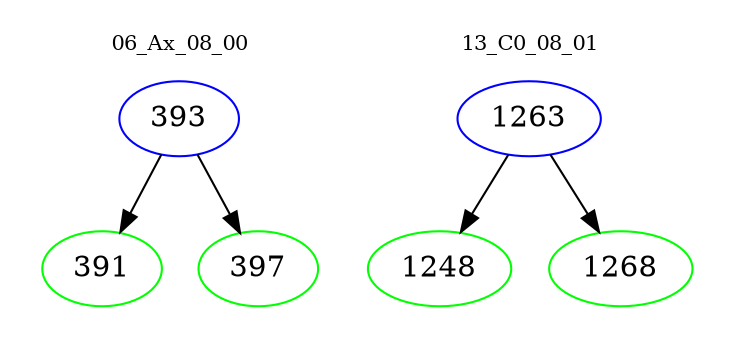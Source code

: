 digraph{
subgraph cluster_0 {
color = white
label = "06_Ax_08_00";
fontsize=10;
T0_393 [label="393", color="blue"]
T0_393 -> T0_391 [color="black"]
T0_391 [label="391", color="green"]
T0_393 -> T0_397 [color="black"]
T0_397 [label="397", color="green"]
}
subgraph cluster_1 {
color = white
label = "13_C0_08_01";
fontsize=10;
T1_1263 [label="1263", color="blue"]
T1_1263 -> T1_1248 [color="black"]
T1_1248 [label="1248", color="green"]
T1_1263 -> T1_1268 [color="black"]
T1_1268 [label="1268", color="green"]
}
}
